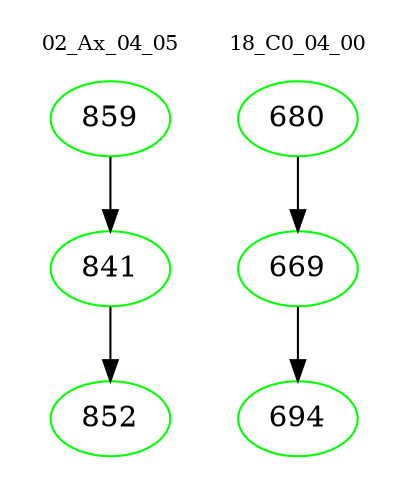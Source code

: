 digraph{
subgraph cluster_0 {
color = white
label = "02_Ax_04_05";
fontsize=10;
T0_859 [label="859", color="green"]
T0_859 -> T0_841 [color="black"]
T0_841 [label="841", color="green"]
T0_841 -> T0_852 [color="black"]
T0_852 [label="852", color="green"]
}
subgraph cluster_1 {
color = white
label = "18_C0_04_00";
fontsize=10;
T1_680 [label="680", color="green"]
T1_680 -> T1_669 [color="black"]
T1_669 [label="669", color="green"]
T1_669 -> T1_694 [color="black"]
T1_694 [label="694", color="green"]
}
}
